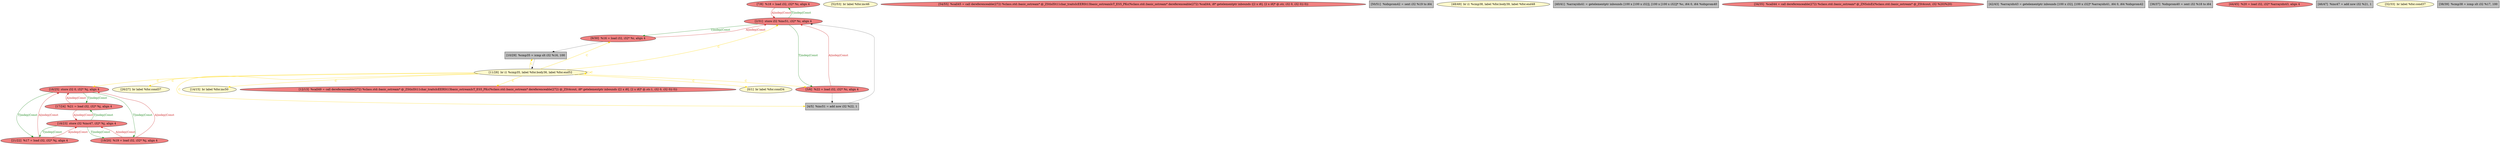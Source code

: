 
digraph G {


node1504 [fillcolor=lightcoral,label="[7/8]  %18 = load i32, i32* %i, align 4",shape=ellipse,style=filled ]
node1503 [fillcolor=grey,label="[10/29]  %cmp35 = icmp slt i32 %16, 100",shape=rectangle,style=filled ]
node1502 [fillcolor=lightcoral,label="[9/30]  %16 = load i32, i32* %i, align 4",shape=ellipse,style=filled ]
node1499 [fillcolor=lemonchiffon,label="[52/53]  br label %for.inc46",shape=ellipse,style=filled ]
node1501 [fillcolor=lightcoral,label="[54/55]  %call45 = call dereferenceable(272) %class.std::basic_ostream* @_ZStlsISt11char_traitsIcEERSt13basic_ostreamIcT_ES5_PKc(%class.std::basic_ostream* dereferenceable(272) %call44, i8* getelementptr inbounds ([2 x i8], [2 x i8]* @.str, i32 0, i32 0)) 0))",shape=ellipse,style=filled ]
node1498 [fillcolor=lightcoral,label="[16/25]  store i32 0, i32* %j, align 4",shape=ellipse,style=filled ]
node1497 [fillcolor=lemonchiffon,label="[26/27]  br label %for.cond37",shape=ellipse,style=filled ]
node1496 [fillcolor=grey,label="[50/51]  %idxprom42 = sext i32 %19 to i64",shape=rectangle,style=filled ]
node1494 [fillcolor=lemonchiffon,label="[48/49]  br i1 %cmp38, label %for.body39, label %for.end48",shape=ellipse,style=filled ]
node1493 [fillcolor=lightcoral,label="[17/24]  %21 = load i32, i32* %j, align 4",shape=ellipse,style=filled ]
node1482 [fillcolor=lightcoral,label="[19/20]  %19 = load i32, i32* %j, align 4",shape=ellipse,style=filled ]
node1481 [fillcolor=lightcoral,label="[3/6]  %22 = load i32, i32* %i, align 4",shape=ellipse,style=filled ]
node1489 [fillcolor=grey,label="[40/41]  %arrayidx41 = getelementptr inbounds [100 x [100 x i32]], [100 x [100 x i32]]* %c, i64 0, i64 %idxprom40",shape=rectangle,style=filled ]
node1495 [fillcolor=lightcoral,label="[18/23]  store i32 %inc47, i32* %j, align 4",shape=ellipse,style=filled ]
node1478 [fillcolor=lightcoral,label="[2/31]  store i32 %inc51, i32* %i, align 4",shape=ellipse,style=filled ]
node1500 [fillcolor=lemonchiffon,label="[11/28]  br i1 %cmp35, label %for.body36, label %for.end52",shape=ellipse,style=filled ]
node1483 [fillcolor=lemonchiffon,label="[14/15]  br label %for.inc50",shape=ellipse,style=filled ]
node1485 [fillcolor=lightcoral,label="[34/35]  %call44 = call dereferenceable(272) %class.std::basic_ostream* @_ZNSolsEi(%class.std::basic_ostream* @_ZSt4cout, i32 %20)%20)",shape=ellipse,style=filled ]
node1484 [fillcolor=lightcoral,label="[21/22]  %17 = load i32, i32* %j, align 4",shape=ellipse,style=filled ]
node1486 [fillcolor=lightcoral,label="[12/13]  %call49 = call dereferenceable(272) %class.std::basic_ostream* @_ZStlsISt11char_traitsIcEERSt13basic_ostreamIcT_ES5_PKc(%class.std::basic_ostream* dereferenceable(272) @_ZSt4cout, i8* getelementptr inbounds ([2 x i8], [2 x i8]* @.str.1, i32 0, i32 0)) 0))",shape=ellipse,style=filled ]
node1490 [fillcolor=grey,label="[42/43]  %arrayidx43 = getelementptr inbounds [100 x i32], [100 x i32]* %arrayidx41, i64 0, i64 %idxprom42",shape=rectangle,style=filled ]
node1480 [fillcolor=grey,label="[4/5]  %inc51 = add nsw i32 %22, 1",shape=rectangle,style=filled ]
node1477 [fillcolor=lemonchiffon,label="[0/1]  br label %for.cond34",shape=ellipse,style=filled ]
node1487 [fillcolor=grey,label="[36/37]  %idxprom40 = sext i32 %18 to i64",shape=rectangle,style=filled ]
node1491 [fillcolor=lightcoral,label="[44/45]  %20 = load i32, i32* %arrayidx43, align 4",shape=ellipse,style=filled ]
node1492 [fillcolor=grey,label="[46/47]  %inc47 = add nsw i32 %21, 1",shape=rectangle,style=filled ]
node1479 [fillcolor=lemonchiffon,label="[32/33]  br label %for.cond37",shape=ellipse,style=filled ]
node1488 [fillcolor=grey,label="[38/39]  %cmp38 = icmp slt i32 %17, 100",shape=rectangle,style=filled ]

node1498->node1493 [style=solid,color=forestgreen,label="T|indep|Const",penwidth=1.0,fontcolor=forestgreen ]
node1493->node1498 [style=solid,color=firebrick3,label="A|indep|Const",penwidth=1.0,fontcolor=firebrick3 ]
node1482->node1495 [style=solid,color=firebrick3,label="A|indep|Const",penwidth=1.0,fontcolor=firebrick3 ]
node1500->node1498 [style=solid,color=gold,label="C",penwidth=1.0,fontcolor=gold ]
node1484->node1495 [style=solid,color=firebrick3,label="A|indep|Const",penwidth=1.0,fontcolor=firebrick3 ]
node1495->node1484 [style=solid,color=forestgreen,label="T|indep|Const",penwidth=1.0,fontcolor=forestgreen ]
node1502->node1503 [style=solid,color=black,label="",penwidth=0.5,fontcolor=black ]
node1493->node1495 [style=solid,color=firebrick3,label="A|indep|Const",penwidth=1.0,fontcolor=firebrick3 ]
node1500->node1483 [style=solid,color=gold,label="C",penwidth=1.0,fontcolor=gold ]
node1504->node1478 [style=solid,color=firebrick3,label="A|indep|Const",penwidth=1.0,fontcolor=firebrick3 ]
node1481->node1480 [style=solid,color=black,label="",penwidth=0.5,fontcolor=black ]
node1503->node1500 [style=solid,color=black,label="",penwidth=0.5,fontcolor=black ]
node1500->node1478 [style=solid,color=gold,label="C",penwidth=1.0,fontcolor=gold ]
node1500->node1481 [style=solid,color=gold,label="C",penwidth=1.0,fontcolor=gold ]
node1500->node1502 [style=solid,color=gold,label="C",penwidth=1.0,fontcolor=gold ]
node1484->node1498 [style=solid,color=firebrick3,label="A|indep|Const",penwidth=1.0,fontcolor=firebrick3 ]
node1495->node1482 [style=solid,color=forestgreen,label="T|indep|Const",penwidth=1.0,fontcolor=forestgreen ]
node1500->node1497 [style=solid,color=gold,label="C",penwidth=1.0,fontcolor=gold ]
node1495->node1493 [style=solid,color=forestgreen,label="T|indep|Const",penwidth=1.0,fontcolor=forestgreen ]
node1500->node1500 [style=solid,color=gold,label="C",penwidth=1.0,fontcolor=gold ]
node1481->node1478 [style=solid,color=firebrick3,label="A|indep|Const",penwidth=1.0,fontcolor=firebrick3 ]
node1498->node1482 [style=solid,color=forestgreen,label="T|indep|Const",penwidth=1.0,fontcolor=forestgreen ]
node1478->node1504 [style=solid,color=forestgreen,label="T|indep|Const",penwidth=1.0,fontcolor=forestgreen ]
node1480->node1478 [style=solid,color=black,label="",penwidth=0.5,fontcolor=black ]
node1500->node1480 [style=solid,color=gold,label="C",penwidth=1.0,fontcolor=gold ]
node1478->node1481 [style=solid,color=forestgreen,label="T|indep|Const",penwidth=1.0,fontcolor=forestgreen ]
node1498->node1484 [style=solid,color=forestgreen,label="T|indep|Const",penwidth=1.0,fontcolor=forestgreen ]
node1500->node1486 [style=solid,color=gold,label="C",penwidth=1.0,fontcolor=gold ]
node1478->node1502 [style=solid,color=forestgreen,label="T|indep|Const",penwidth=1.0,fontcolor=forestgreen ]
node1482->node1498 [style=solid,color=firebrick3,label="A|indep|Const",penwidth=1.0,fontcolor=firebrick3 ]
node1500->node1503 [style=solid,color=gold,label="C",penwidth=1.0,fontcolor=gold ]
node1502->node1478 [style=solid,color=firebrick3,label="A|indep|Const",penwidth=1.0,fontcolor=firebrick3 ]
node1500->node1477 [style=solid,color=gold,label="C",penwidth=1.0,fontcolor=gold ]


}
